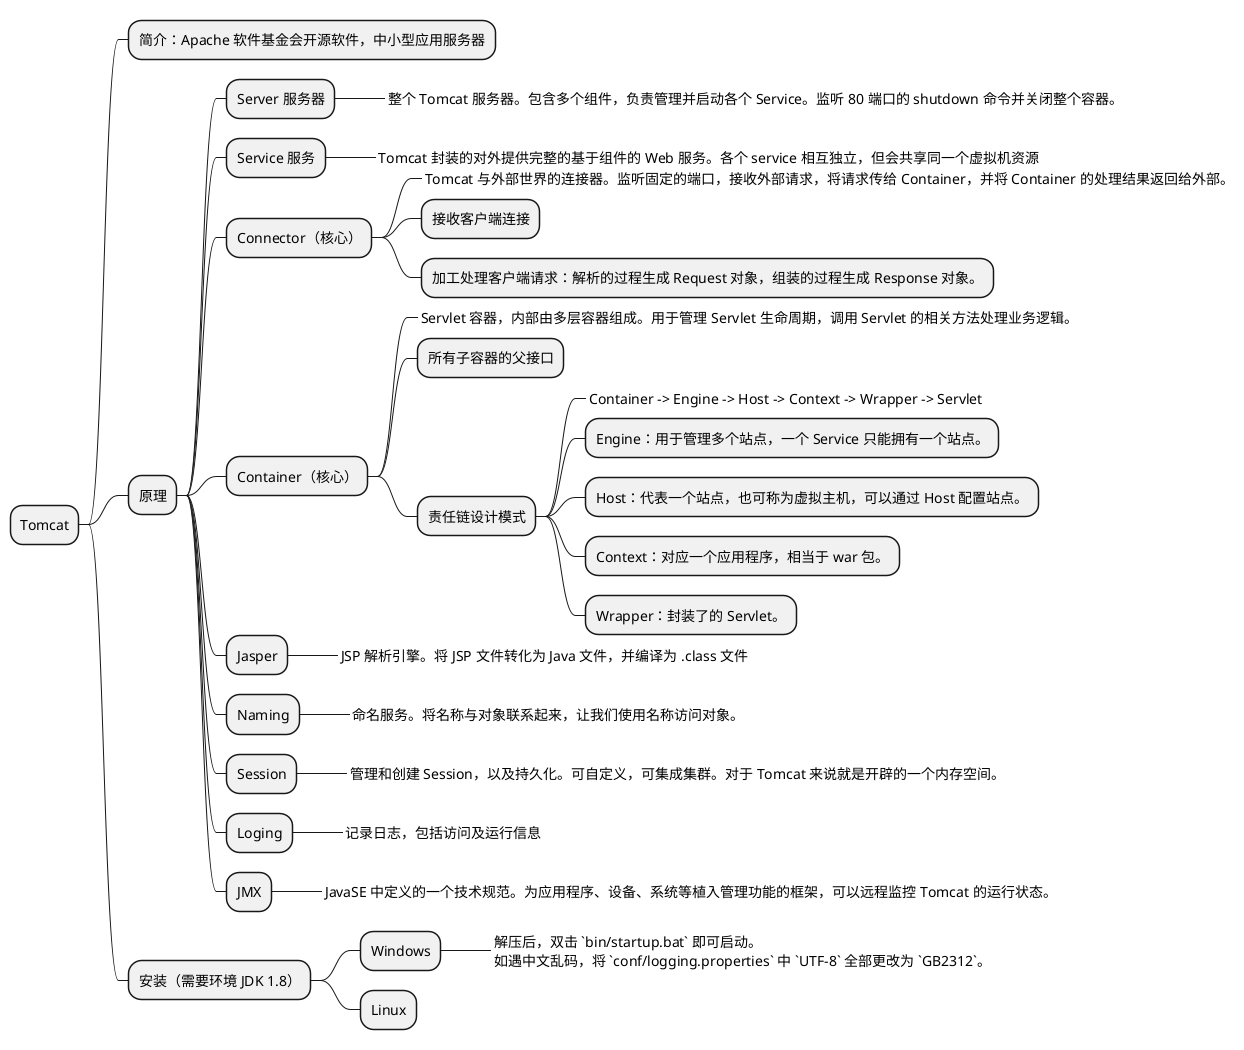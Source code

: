 @startmindmap
+ Tomcat
++ 简介：Apache 软件基金会开源软件，中小型应用服务器
++ 原理
+++ Server 服务器
++++_ 整个 Tomcat 服务器。包含多个组件，负责管理并启动各个 Service。监听 80 端口的 shutdown 命令并关闭整个容器。
+++ Service 服务
++++_ Tomcat 封装的对外提供完整的基于组件的 Web 服务。各个 service 相互独立，但会共享同一个虚拟机资源
+++ Connector（核心）
++++_ Tomcat 与外部世界的连接器。监听固定的端口，接收外部请求，将请求传给 Container，并将 Container 的处理结果返回给外部。
++++ 接收客户端连接
++++ 加工处理客户端请求：解析的过程生成 Request 对象，组装的过程生成 Response 对象。
+++ Container（核心）
++++_ Servlet 容器，内部由多层容器组成。用于管理 Servlet 生命周期，调用 Servlet 的相关方法处理业务逻辑。
++++ 所有子容器的父接口
++++ 责任链设计模式
+++++_ Container -> Engine -> Host -> Context -> Wrapper -> Servlet
+++++ Engine：用于管理多个站点，一个 Service 只能拥有一个站点。
+++++ Host：代表一个站点，也可称为虚拟主机，可以通过 Host 配置站点。
+++++ Context：对应一个应用程序，相当于 war 包。
+++++ Wrapper：封装了的 Servlet。
+++ Jasper
++++_ JSP 解析引擎。将 JSP 文件转化为 Java 文件，并编译为 .class 文件
+++ Naming
++++_ 命名服务。将名称与对象联系起来，让我们使用名称访问对象。
+++ Session
++++_ 管理和创建 Session，以及持久化。可自定义，可集成集群。对于 Tomcat 来说就是开辟的一个内存空间。
+++ Loging
++++_ 记录日志，包括访问及运行信息
+++ JMX
++++_ JavaSE 中定义的一个技术规范。为应用程序、设备、系统等植入管理功能的框架，可以远程监控 Tomcat 的运行状态。
++ 安装（需要环境 JDK 1.8）
+++ Windows
++++_ 解压后，双击 `bin/startup.bat` 即可启动。\l如遇中文乱码，将 `conf/logging.properties` 中 `UTF-8` 全部更改为 `GB2312`。
+++ Linux

@endmindmap